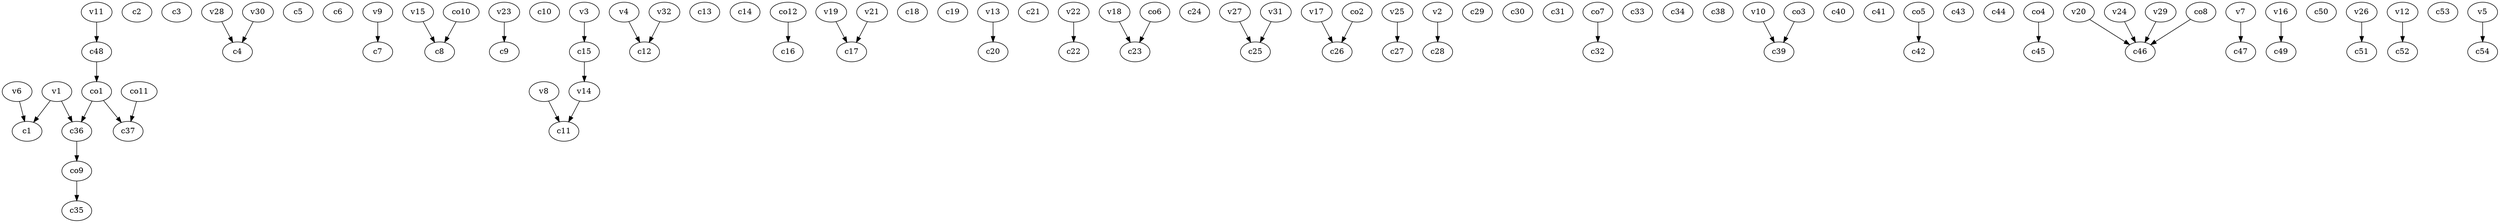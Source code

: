 strict digraph  {
c1;
c2;
c3;
c4;
c5;
c6;
c7;
c8;
c9;
c10;
c11;
c12;
c13;
c14;
c15;
c16;
c17;
c18;
c19;
c20;
c21;
c22;
c23;
c24;
c25;
c26;
c27;
c28;
c29;
c30;
c31;
c32;
c33;
c34;
c35;
c36;
c37;
c38;
c39;
c40;
c41;
c42;
c43;
c44;
c45;
c46;
c47;
c48;
c49;
c50;
c51;
c52;
c53;
c54;
v1;
v2;
v3;
v4;
v5;
v6;
v7;
v8;
v9;
v10;
v11;
v12;
v13;
v14;
v15;
v16;
v17;
v18;
v19;
v20;
v21;
v22;
v23;
v24;
v25;
v26;
v27;
v28;
v29;
v30;
v31;
v32;
co1;
co2;
co3;
co4;
co5;
co6;
co7;
co8;
co9;
co10;
co11;
co12;
c15 -> v14  [weight=1];
c36 -> co9  [weight=1];
c48 -> co1  [weight=1];
v1 -> c1  [weight=1];
v1 -> c36  [weight=1];
v2 -> c28  [weight=1];
v3 -> c15  [weight=1];
v4 -> c12  [weight=1];
v5 -> c54  [weight=1];
v6 -> c1  [weight=1];
v7 -> c47  [weight=1];
v8 -> c11  [weight=1];
v9 -> c7  [weight=1];
v10 -> c39  [weight=1];
v11 -> c48  [weight=1];
v12 -> c52  [weight=1];
v13 -> c20  [weight=1];
v14 -> c11  [weight=1];
v15 -> c8  [weight=1];
v16 -> c49  [weight=1];
v17 -> c26  [weight=1];
v18 -> c23  [weight=1];
v19 -> c17  [weight=1];
v20 -> c46  [weight=1];
v21 -> c17  [weight=1];
v22 -> c22  [weight=1];
v23 -> c9  [weight=1];
v24 -> c46  [weight=1];
v25 -> c27  [weight=1];
v26 -> c51  [weight=1];
v27 -> c25  [weight=1];
v28 -> c4  [weight=1];
v29 -> c46  [weight=1];
v30 -> c4  [weight=1];
v31 -> c25  [weight=1];
v32 -> c12  [weight=1];
co1 -> c37  [weight=1];
co1 -> c36  [weight=1];
co2 -> c26  [weight=1];
co3 -> c39  [weight=1];
co4 -> c45  [weight=1];
co5 -> c42  [weight=1];
co6 -> c23  [weight=1];
co7 -> c32  [weight=1];
co8 -> c46  [weight=1];
co9 -> c35  [weight=1];
co10 -> c8  [weight=1];
co11 -> c37  [weight=1];
co12 -> c16  [weight=1];
}
